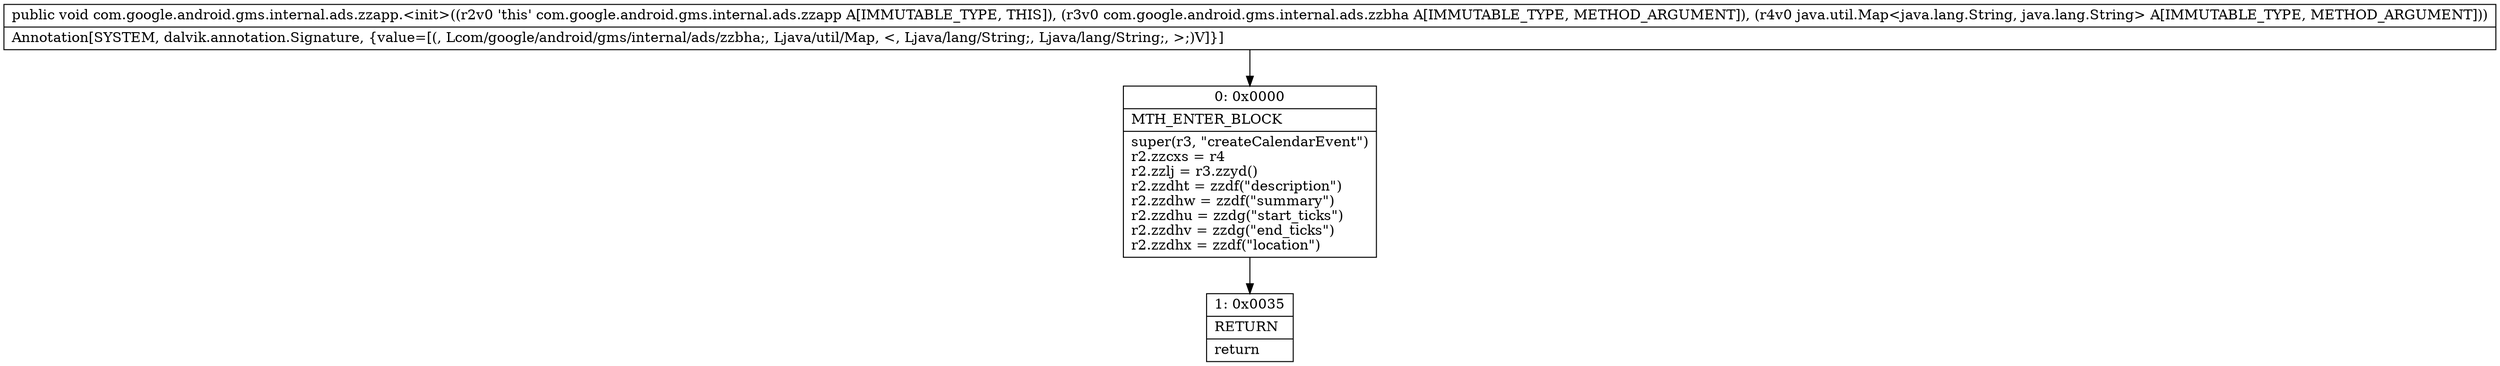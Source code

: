 digraph "CFG forcom.google.android.gms.internal.ads.zzapp.\<init\>(Lcom\/google\/android\/gms\/internal\/ads\/zzbha;Ljava\/util\/Map;)V" {
Node_0 [shape=record,label="{0\:\ 0x0000|MTH_ENTER_BLOCK\l|super(r3, \"createCalendarEvent\")\lr2.zzcxs = r4\lr2.zzlj = r3.zzyd()\lr2.zzdht = zzdf(\"description\")\lr2.zzdhw = zzdf(\"summary\")\lr2.zzdhu = zzdg(\"start_ticks\")\lr2.zzdhv = zzdg(\"end_ticks\")\lr2.zzdhx = zzdf(\"location\")\l}"];
Node_1 [shape=record,label="{1\:\ 0x0035|RETURN\l|return\l}"];
MethodNode[shape=record,label="{public void com.google.android.gms.internal.ads.zzapp.\<init\>((r2v0 'this' com.google.android.gms.internal.ads.zzapp A[IMMUTABLE_TYPE, THIS]), (r3v0 com.google.android.gms.internal.ads.zzbha A[IMMUTABLE_TYPE, METHOD_ARGUMENT]), (r4v0 java.util.Map\<java.lang.String, java.lang.String\> A[IMMUTABLE_TYPE, METHOD_ARGUMENT]))  | Annotation[SYSTEM, dalvik.annotation.Signature, \{value=[(, Lcom\/google\/android\/gms\/internal\/ads\/zzbha;, Ljava\/util\/Map, \<, Ljava\/lang\/String;, Ljava\/lang\/String;, \>;)V]\}]\l}"];
MethodNode -> Node_0;
Node_0 -> Node_1;
}

